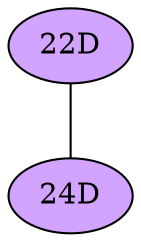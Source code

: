 // The Round Table
graph {
	"22D" [fillcolor="#D3A4FF" style=radial]
	"24D" [fillcolor="#D3A4FF" style=radial]
	"22D" -- "24D" [penwidth=1]
}
